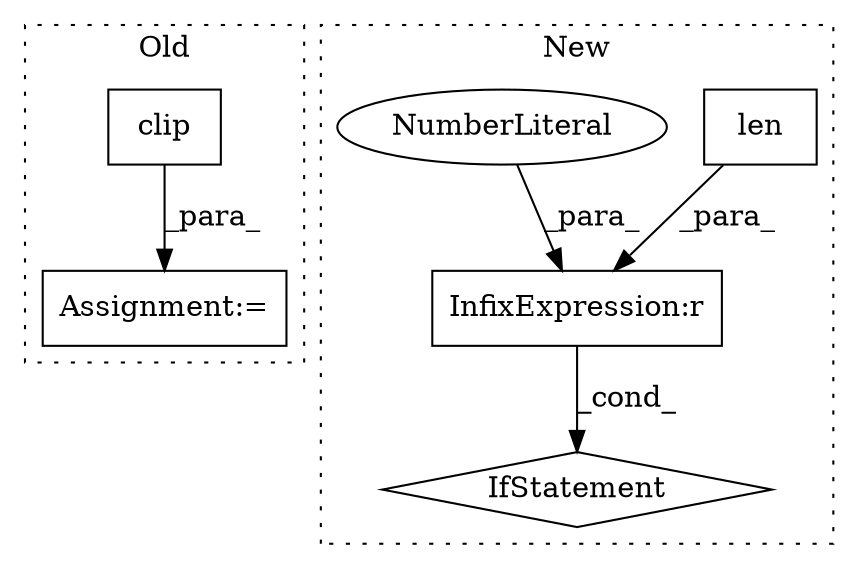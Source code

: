 digraph G {
subgraph cluster0 {
1 [label="clip" a="32" s="1429,1468" l="5,1" shape="box"];
4 [label="Assignment:=" a="7" s="1422" l="1" shape="box"];
label = "Old";
style="dotted";
}
subgraph cluster1 {
2 [label="len" a="32" s="1357,1373" l="4,1" shape="box"];
3 [label="IfStatement" a="25" s="1315,1379" l="4,2" shape="diamond"];
5 [label="InfixExpression:r" a="27" s="1374" l="3" shape="box"];
6 [label="NumberLiteral" a="34" s="1377" l="1" shape="ellipse"];
label = "New";
style="dotted";
}
1 -> 4 [label="_para_"];
2 -> 5 [label="_para_"];
5 -> 3 [label="_cond_"];
6 -> 5 [label="_para_"];
}
